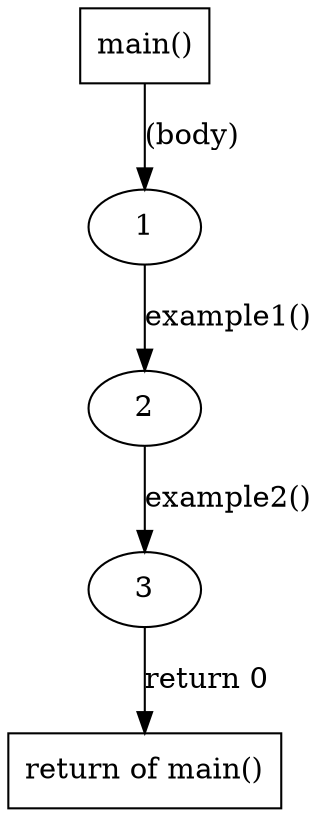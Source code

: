 digraph cfg {
	3 -> ret285 [label = "return 0
"] ;
	2 -> 3 [label = "example2()
"] ;
	1 -> 2 [label = "example1()
"] ;
	fun285 -> 1 [label = "(body)
"] ;
	1 [id="1",URL="javascript:show_info('\N');",fillcolor=white,style=filled,];
	ret285 [id="ret285",URL="javascript:show_info('\N');",fillcolor=white,style=filled,label ="return of main()",shape=box];
	2 [id="2",URL="javascript:show_info('\N');",fillcolor=white,style=filled,];
	3 [id="3",URL="javascript:show_info('\N');",fillcolor=white,style=filled,];
	fun285 [id="fun285",URL="javascript:show_info('\N');",fillcolor=white,style=filled,label ="main()",shape=box];
}
